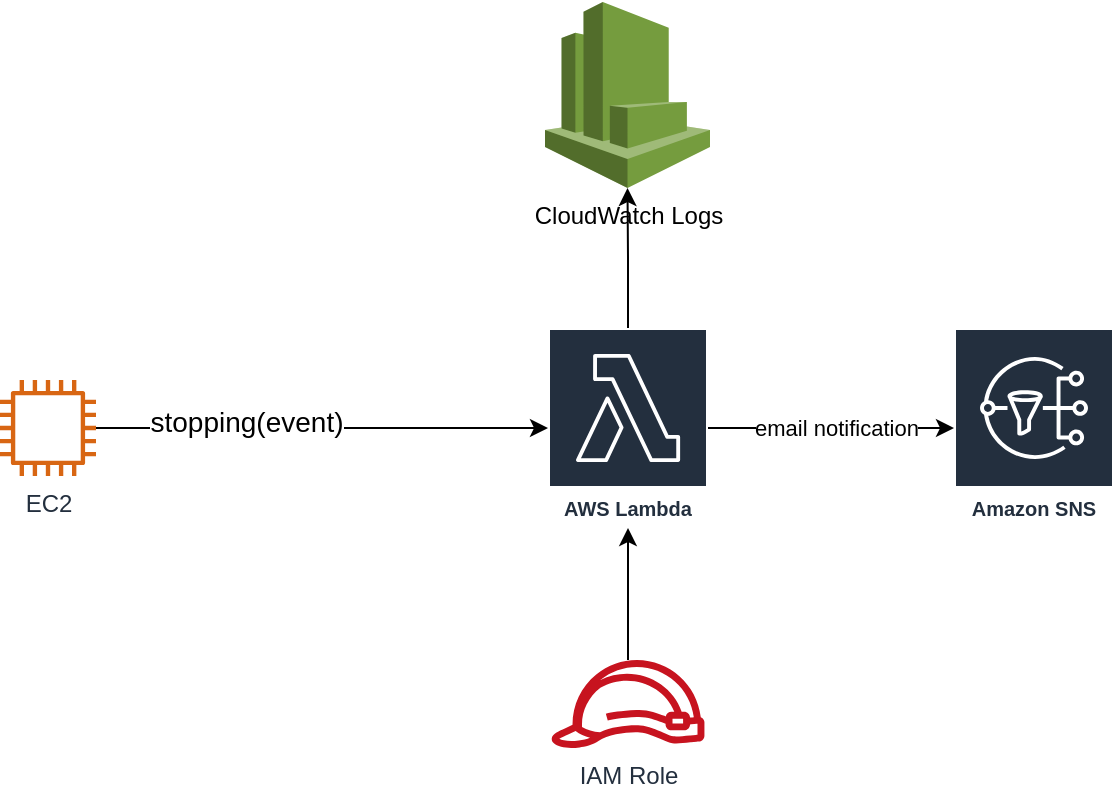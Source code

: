 <mxfile version="14.7.6" type="device"><diagram id="kcZZnY8mZpGQSAKFW_CS" name="Page-1"><mxGraphModel dx="946" dy="919" grid="0" gridSize="10" guides="1" tooltips="1" connect="1" arrows="1" fold="1" page="0" pageScale="1" pageWidth="827" pageHeight="1169" math="0" shadow="0"><root><mxCell id="0"/><mxCell id="1" parent="0"/><mxCell id="A_avzPA5f7anI4ELOWbW-3" style="edgeStyle=orthogonalEdgeStyle;rounded=0;orthogonalLoop=1;jettySize=auto;html=1;" edge="1" parent="1" source="A_avzPA5f7anI4ELOWbW-1" target="A_avzPA5f7anI4ELOWbW-2"><mxGeometry relative="1" as="geometry"/></mxCell><mxCell id="A_avzPA5f7anI4ELOWbW-4" value="&lt;font style=&quot;font-size: 14px&quot;&gt;stopping(event)&lt;/font&gt;" style="edgeLabel;html=1;align=center;verticalAlign=middle;resizable=0;points=[];" vertex="1" connectable="0" parent="A_avzPA5f7anI4ELOWbW-3"><mxGeometry x="-0.337" y="3" relative="1" as="geometry"><mxPoint as="offset"/></mxGeometry></mxCell><mxCell id="A_avzPA5f7anI4ELOWbW-1" value="EC2" style="outlineConnect=0;fontColor=#232F3E;gradientColor=none;fillColor=#D86613;strokeColor=none;dashed=0;verticalLabelPosition=bottom;verticalAlign=top;align=center;html=1;fontSize=12;fontStyle=0;aspect=fixed;pointerEvents=1;shape=mxgraph.aws4.instance2;" vertex="1" parent="1"><mxGeometry x="161" y="187" width="48" height="48" as="geometry"/></mxCell><mxCell id="A_avzPA5f7anI4ELOWbW-6" style="edgeStyle=orthogonalEdgeStyle;rounded=0;orthogonalLoop=1;jettySize=auto;html=1;" edge="1" parent="1" source="A_avzPA5f7anI4ELOWbW-2" target="A_avzPA5f7anI4ELOWbW-5"><mxGeometry relative="1" as="geometry"/></mxCell><mxCell id="A_avzPA5f7anI4ELOWbW-7" value="email notification" style="edgeLabel;html=1;align=center;verticalAlign=middle;resizable=0;points=[];" vertex="1" connectable="0" parent="A_avzPA5f7anI4ELOWbW-6"><mxGeometry x="-0.187" y="1" relative="1" as="geometry"><mxPoint x="14" y="1" as="offset"/></mxGeometry></mxCell><mxCell id="A_avzPA5f7anI4ELOWbW-9" style="edgeStyle=orthogonalEdgeStyle;rounded=0;orthogonalLoop=1;jettySize=auto;html=1;entryX=0.5;entryY=1;entryDx=0;entryDy=0;entryPerimeter=0;" edge="1" parent="1" source="A_avzPA5f7anI4ELOWbW-2" target="A_avzPA5f7anI4ELOWbW-8"><mxGeometry relative="1" as="geometry"/></mxCell><mxCell id="A_avzPA5f7anI4ELOWbW-2" value="AWS Lambda" style="outlineConnect=0;fontColor=#232F3E;gradientColor=none;strokeColor=#ffffff;fillColor=#232F3E;dashed=0;verticalLabelPosition=middle;verticalAlign=bottom;align=center;html=1;whiteSpace=wrap;fontSize=10;fontStyle=1;spacing=3;shape=mxgraph.aws4.productIcon;prIcon=mxgraph.aws4.lambda;" vertex="1" parent="1"><mxGeometry x="435" y="161" width="80" height="100" as="geometry"/></mxCell><mxCell id="A_avzPA5f7anI4ELOWbW-5" value="Amazon SNS" style="outlineConnect=0;fontColor=#232F3E;gradientColor=none;strokeColor=#ffffff;fillColor=#232F3E;dashed=0;verticalLabelPosition=middle;verticalAlign=bottom;align=center;html=1;whiteSpace=wrap;fontSize=10;fontStyle=1;spacing=3;shape=mxgraph.aws4.productIcon;prIcon=mxgraph.aws4.sns;" vertex="1" parent="1"><mxGeometry x="638" y="161" width="80" height="100" as="geometry"/></mxCell><mxCell id="A_avzPA5f7anI4ELOWbW-8" value="CloudWatch Logs" style="outlineConnect=0;dashed=0;verticalLabelPosition=bottom;verticalAlign=top;align=center;html=1;shape=mxgraph.aws3.cloudwatch;fillColor=#759C3E;gradientColor=none;" vertex="1" parent="1"><mxGeometry x="433.5" y="-2" width="82.5" height="93" as="geometry"/></mxCell><mxCell id="A_avzPA5f7anI4ELOWbW-11" style="edgeStyle=orthogonalEdgeStyle;rounded=0;orthogonalLoop=1;jettySize=auto;html=1;" edge="1" parent="1" source="A_avzPA5f7anI4ELOWbW-10" target="A_avzPA5f7anI4ELOWbW-2"><mxGeometry relative="1" as="geometry"/></mxCell><mxCell id="A_avzPA5f7anI4ELOWbW-10" value="IAM Role" style="outlineConnect=0;fontColor=#232F3E;gradientColor=none;fillColor=#C7131F;strokeColor=none;dashed=0;verticalLabelPosition=bottom;verticalAlign=top;align=center;html=1;fontSize=12;fontStyle=0;aspect=fixed;pointerEvents=1;shape=mxgraph.aws4.role;" vertex="1" parent="1"><mxGeometry x="436" y="327" width="78" height="44" as="geometry"/></mxCell></root></mxGraphModel></diagram></mxfile>